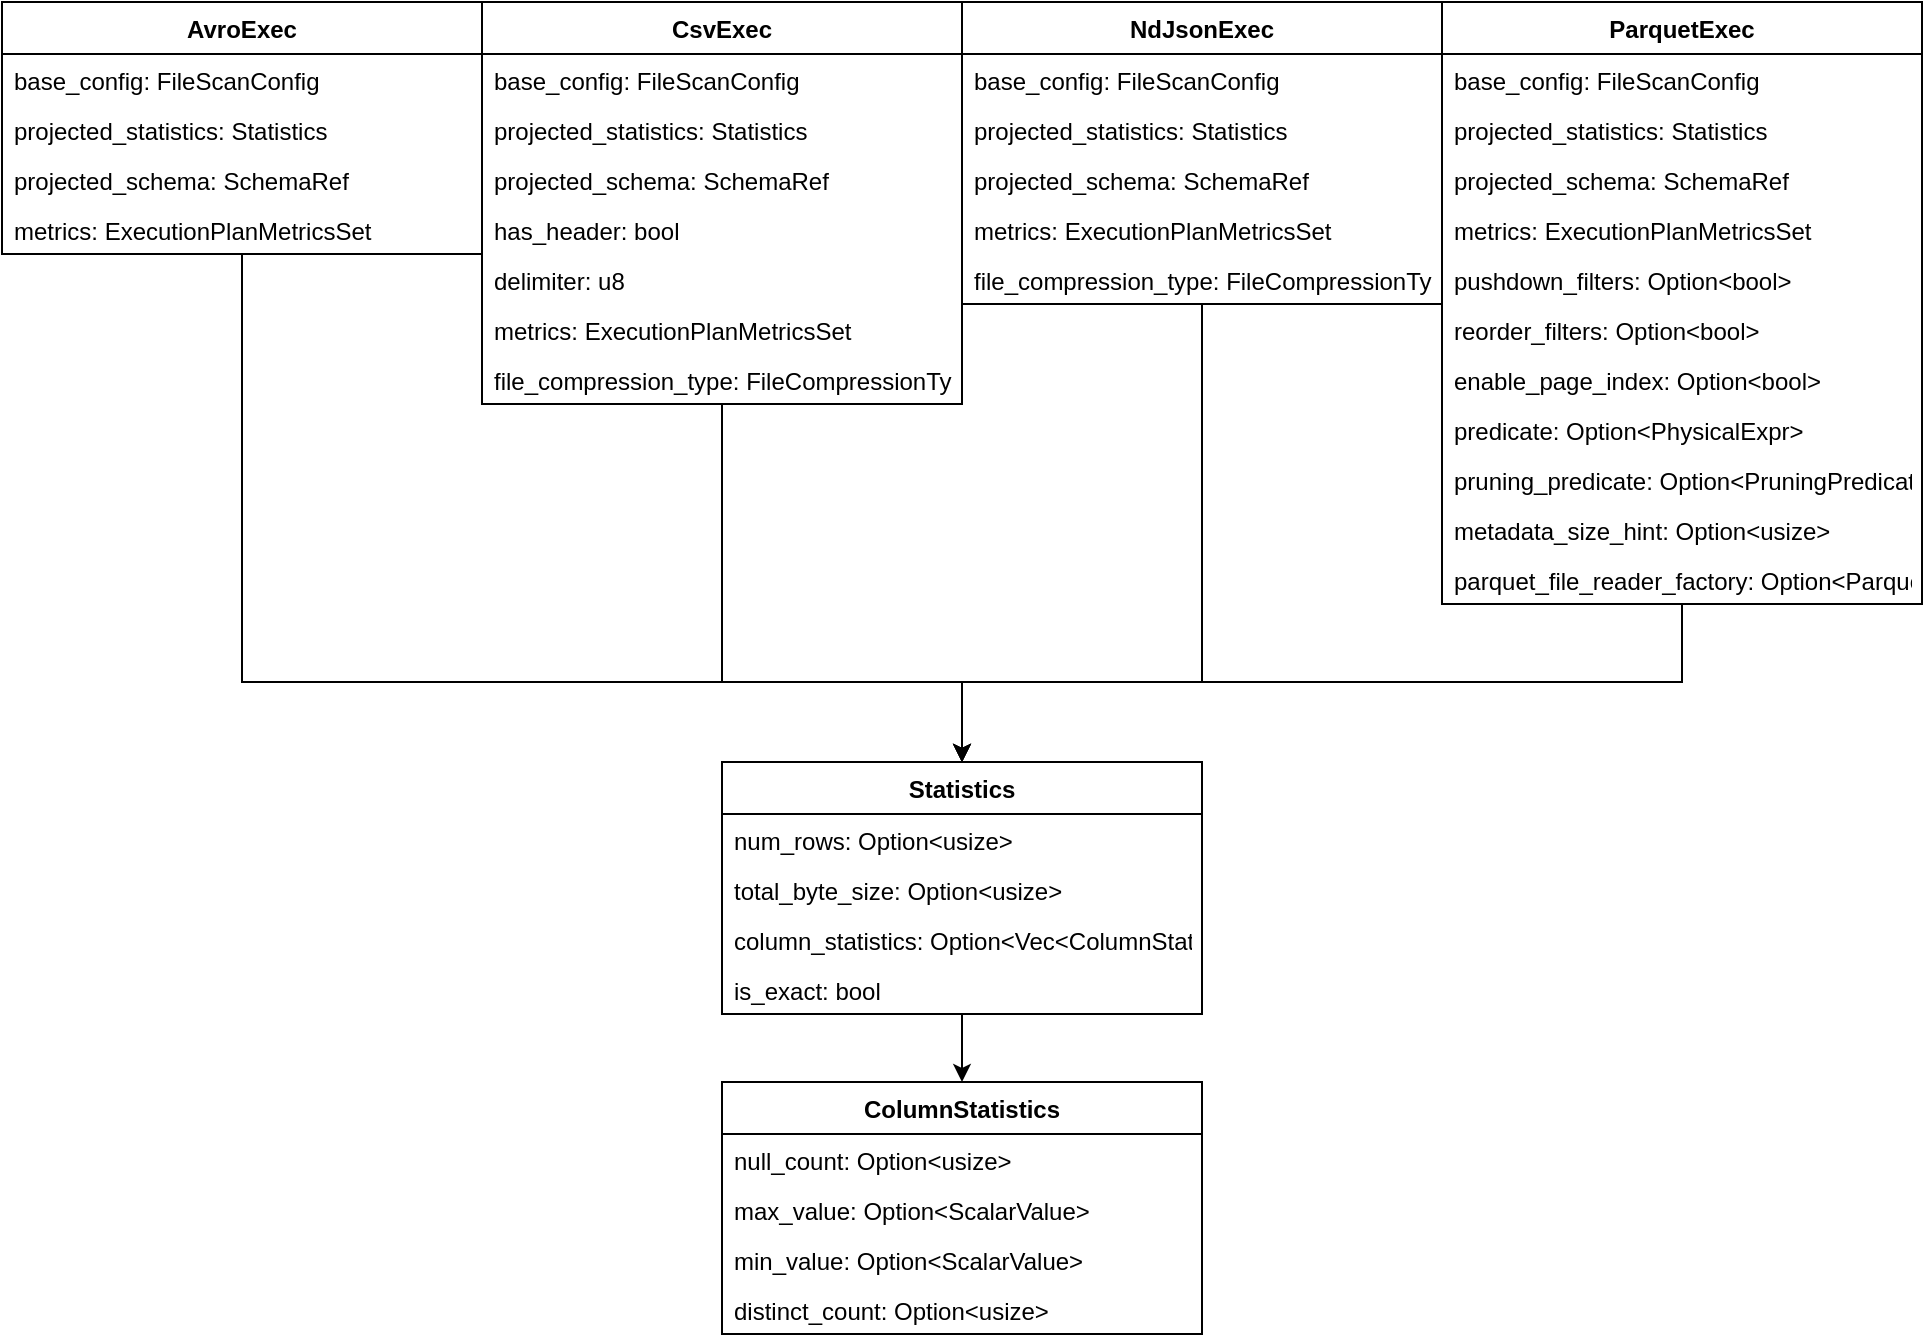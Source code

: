 <mxfile version="20.8.16" type="device"><diagram name="第 1 页" id="l-p7ZvX-zxbgYpu_3SUk"><mxGraphModel dx="892" dy="674" grid="1" gridSize="10" guides="1" tooltips="1" connect="1" arrows="1" fold="1" page="1" pageScale="1" pageWidth="1654" pageHeight="2336" math="0" shadow="0"><root><mxCell id="0"/><mxCell id="1" parent="0"/><mxCell id="dgf3Z9NLmuhWjci-CC2I-98" style="edgeStyle=orthogonalEdgeStyle;rounded=0;orthogonalLoop=1;jettySize=auto;html=1;entryX=0.5;entryY=0;entryDx=0;entryDy=0;" parent="1" source="dgf3Z9NLmuhWjci-CC2I-1" target="dgf3Z9NLmuhWjci-CC2I-86" edge="1"><mxGeometry relative="1" as="geometry"><mxPoint x="400" y="940" as="targetPoint"/><Array as="points"><mxPoint x="360" y="900"/><mxPoint x="720" y="900"/></Array></mxGeometry></mxCell><mxCell id="dgf3Z9NLmuhWjci-CC2I-1" value="AvroExec" style="swimlane;fontStyle=1;align=center;verticalAlign=top;childLayout=stackLayout;horizontal=1;startSize=26;horizontalStack=0;resizeParent=1;resizeLast=0;collapsible=1;marginBottom=0;rounded=0;shadow=0;strokeWidth=1;spacing=2;" parent="1" vertex="1"><mxGeometry x="240" y="560" width="240" height="126" as="geometry"><mxRectangle x="550" y="140" width="160" height="26" as="alternateBounds"/></mxGeometry></mxCell><mxCell id="dgf3Z9NLmuhWjci-CC2I-2" value="base_config: FileScanConfig&#10;" style="text;align=left;verticalAlign=top;spacingLeft=4;spacingRight=4;overflow=hidden;rotatable=0;points=[[0,0.5],[1,0.5]];portConstraint=eastwest;" parent="dgf3Z9NLmuhWjci-CC2I-1" vertex="1"><mxGeometry y="26" width="240" height="25" as="geometry"/></mxCell><mxCell id="dgf3Z9NLmuhWjci-CC2I-3" value="projected_statistics: Statistics" style="text;align=left;verticalAlign=top;spacingLeft=4;spacingRight=4;overflow=hidden;rotatable=0;points=[[0,0.5],[1,0.5]];portConstraint=eastwest;" parent="dgf3Z9NLmuhWjci-CC2I-1" vertex="1"><mxGeometry y="51" width="240" height="25" as="geometry"/></mxCell><mxCell id="dgf3Z9NLmuhWjci-CC2I-4" value="projected_schema: SchemaRef" style="text;align=left;verticalAlign=top;spacingLeft=4;spacingRight=4;overflow=hidden;rotatable=0;points=[[0,0.5],[1,0.5]];portConstraint=eastwest;" parent="dgf3Z9NLmuhWjci-CC2I-1" vertex="1"><mxGeometry y="76" width="240" height="25" as="geometry"/></mxCell><mxCell id="dgf3Z9NLmuhWjci-CC2I-7" value="metrics: ExecutionPlanMetricsSet" style="text;align=left;verticalAlign=top;spacingLeft=4;spacingRight=4;overflow=hidden;rotatable=0;points=[[0,0.5],[1,0.5]];portConstraint=eastwest;" parent="dgf3Z9NLmuhWjci-CC2I-1" vertex="1"><mxGeometry y="101" width="240" height="25" as="geometry"/></mxCell><mxCell id="dgf3Z9NLmuhWjci-CC2I-101" style="edgeStyle=orthogonalEdgeStyle;rounded=0;orthogonalLoop=1;jettySize=auto;html=1;entryX=0.5;entryY=0;entryDx=0;entryDy=0;" parent="1" source="dgf3Z9NLmuhWjci-CC2I-59" target="dgf3Z9NLmuhWjci-CC2I-86" edge="1"><mxGeometry relative="1" as="geometry"><Array as="points"><mxPoint x="600" y="900"/><mxPoint x="720" y="900"/></Array></mxGeometry></mxCell><mxCell id="dgf3Z9NLmuhWjci-CC2I-59" value="CsvExec" style="swimlane;fontStyle=1;align=center;verticalAlign=top;childLayout=stackLayout;horizontal=1;startSize=26;horizontalStack=0;resizeParent=1;resizeLast=0;collapsible=1;marginBottom=0;rounded=0;shadow=0;strokeWidth=1;spacing=2;" parent="1" vertex="1"><mxGeometry x="480" y="560" width="240" height="201" as="geometry"><mxRectangle x="550" y="140" width="160" height="26" as="alternateBounds"/></mxGeometry></mxCell><mxCell id="dgf3Z9NLmuhWjci-CC2I-60" value="base_config: FileScanConfig&#10;" style="text;align=left;verticalAlign=top;spacingLeft=4;spacingRight=4;overflow=hidden;rotatable=0;points=[[0,0.5],[1,0.5]];portConstraint=eastwest;" parent="dgf3Z9NLmuhWjci-CC2I-59" vertex="1"><mxGeometry y="26" width="240" height="25" as="geometry"/></mxCell><mxCell id="dgf3Z9NLmuhWjci-CC2I-61" value="projected_statistics: Statistics" style="text;align=left;verticalAlign=top;spacingLeft=4;spacingRight=4;overflow=hidden;rotatable=0;points=[[0,0.5],[1,0.5]];portConstraint=eastwest;" parent="dgf3Z9NLmuhWjci-CC2I-59" vertex="1"><mxGeometry y="51" width="240" height="25" as="geometry"/></mxCell><mxCell id="dgf3Z9NLmuhWjci-CC2I-62" value="projected_schema: SchemaRef" style="text;align=left;verticalAlign=top;spacingLeft=4;spacingRight=4;overflow=hidden;rotatable=0;points=[[0,0.5],[1,0.5]];portConstraint=eastwest;" parent="dgf3Z9NLmuhWjci-CC2I-59" vertex="1"><mxGeometry y="76" width="240" height="25" as="geometry"/></mxCell><mxCell id="dgf3Z9NLmuhWjci-CC2I-65" value="has_header: bool&#10;" style="text;align=left;verticalAlign=top;spacingLeft=4;spacingRight=4;overflow=hidden;rotatable=0;points=[[0,0.5],[1,0.5]];portConstraint=eastwest;" parent="dgf3Z9NLmuhWjci-CC2I-59" vertex="1"><mxGeometry y="101" width="240" height="25" as="geometry"/></mxCell><mxCell id="dgf3Z9NLmuhWjci-CC2I-66" value="delimiter: u8&#10;" style="text;align=left;verticalAlign=top;spacingLeft=4;spacingRight=4;overflow=hidden;rotatable=0;points=[[0,0.5],[1,0.5]];portConstraint=eastwest;" parent="dgf3Z9NLmuhWjci-CC2I-59" vertex="1"><mxGeometry y="126" width="240" height="25" as="geometry"/></mxCell><mxCell id="dgf3Z9NLmuhWjci-CC2I-63" value="metrics: ExecutionPlanMetricsSet" style="text;align=left;verticalAlign=top;spacingLeft=4;spacingRight=4;overflow=hidden;rotatable=0;points=[[0,0.5],[1,0.5]];portConstraint=eastwest;" parent="dgf3Z9NLmuhWjci-CC2I-59" vertex="1"><mxGeometry y="151" width="240" height="25" as="geometry"/></mxCell><mxCell id="dgf3Z9NLmuhWjci-CC2I-67" value="file_compression_type: FileCompressionType&#10;" style="text;align=left;verticalAlign=top;spacingLeft=4;spacingRight=4;overflow=hidden;rotatable=0;points=[[0,0.5],[1,0.5]];portConstraint=eastwest;" parent="dgf3Z9NLmuhWjci-CC2I-59" vertex="1"><mxGeometry y="176" width="240" height="25" as="geometry"/></mxCell><mxCell id="dgf3Z9NLmuhWjci-CC2I-100" style="edgeStyle=orthogonalEdgeStyle;rounded=0;orthogonalLoop=1;jettySize=auto;html=1;entryX=0.5;entryY=0;entryDx=0;entryDy=0;entryPerimeter=0;" parent="1" source="dgf3Z9NLmuhWjci-CC2I-68" target="dgf3Z9NLmuhWjci-CC2I-86" edge="1"><mxGeometry relative="1" as="geometry"><Array as="points"><mxPoint x="840" y="900"/><mxPoint x="720" y="900"/></Array></mxGeometry></mxCell><mxCell id="dgf3Z9NLmuhWjci-CC2I-68" value="NdJsonExec" style="swimlane;fontStyle=1;align=center;verticalAlign=top;childLayout=stackLayout;horizontal=1;startSize=26;horizontalStack=0;resizeParent=1;resizeLast=0;collapsible=1;marginBottom=0;rounded=0;shadow=0;strokeWidth=1;spacing=2;" parent="1" vertex="1"><mxGeometry x="720" y="560" width="240" height="151" as="geometry"><mxRectangle x="550" y="140" width="160" height="26" as="alternateBounds"/></mxGeometry></mxCell><mxCell id="dgf3Z9NLmuhWjci-CC2I-69" value="base_config: FileScanConfig&#10;" style="text;align=left;verticalAlign=top;spacingLeft=4;spacingRight=4;overflow=hidden;rotatable=0;points=[[0,0.5],[1,0.5]];portConstraint=eastwest;" parent="dgf3Z9NLmuhWjci-CC2I-68" vertex="1"><mxGeometry y="26" width="240" height="25" as="geometry"/></mxCell><mxCell id="dgf3Z9NLmuhWjci-CC2I-70" value="projected_statistics: Statistics" style="text;align=left;verticalAlign=top;spacingLeft=4;spacingRight=4;overflow=hidden;rotatable=0;points=[[0,0.5],[1,0.5]];portConstraint=eastwest;" parent="dgf3Z9NLmuhWjci-CC2I-68" vertex="1"><mxGeometry y="51" width="240" height="25" as="geometry"/></mxCell><mxCell id="dgf3Z9NLmuhWjci-CC2I-71" value="projected_schema: SchemaRef" style="text;align=left;verticalAlign=top;spacingLeft=4;spacingRight=4;overflow=hidden;rotatable=0;points=[[0,0.5],[1,0.5]];portConstraint=eastwest;" parent="dgf3Z9NLmuhWjci-CC2I-68" vertex="1"><mxGeometry y="76" width="240" height="25" as="geometry"/></mxCell><mxCell id="dgf3Z9NLmuhWjci-CC2I-72" value="metrics: ExecutionPlanMetricsSet" style="text;align=left;verticalAlign=top;spacingLeft=4;spacingRight=4;overflow=hidden;rotatable=0;points=[[0,0.5],[1,0.5]];portConstraint=eastwest;" parent="dgf3Z9NLmuhWjci-CC2I-68" vertex="1"><mxGeometry y="101" width="240" height="25" as="geometry"/></mxCell><mxCell id="dgf3Z9NLmuhWjci-CC2I-73" value="file_compression_type: FileCompressionType&#10;" style="text;align=left;verticalAlign=top;spacingLeft=4;spacingRight=4;overflow=hidden;rotatable=0;points=[[0,0.5],[1,0.5]];portConstraint=eastwest;" parent="dgf3Z9NLmuhWjci-CC2I-68" vertex="1"><mxGeometry y="126" width="240" height="25" as="geometry"/></mxCell><mxCell id="dgf3Z9NLmuhWjci-CC2I-99" style="edgeStyle=orthogonalEdgeStyle;rounded=0;orthogonalLoop=1;jettySize=auto;html=1;" parent="1" source="dgf3Z9NLmuhWjci-CC2I-74" target="dgf3Z9NLmuhWjci-CC2I-86" edge="1"><mxGeometry relative="1" as="geometry"><Array as="points"><mxPoint x="1080" y="900"/><mxPoint x="720" y="900"/></Array></mxGeometry></mxCell><mxCell id="dgf3Z9NLmuhWjci-CC2I-74" value="ParquetExec" style="swimlane;fontStyle=1;align=center;verticalAlign=top;childLayout=stackLayout;horizontal=1;startSize=26;horizontalStack=0;resizeParent=1;resizeLast=0;collapsible=1;marginBottom=0;rounded=0;shadow=0;strokeWidth=1;spacing=2;" parent="1" vertex="1"><mxGeometry x="960" y="560" width="240" height="301" as="geometry"><mxRectangle x="550" y="140" width="160" height="26" as="alternateBounds"/></mxGeometry></mxCell><mxCell id="dgf3Z9NLmuhWjci-CC2I-75" value="base_config: FileScanConfig&#10;" style="text;align=left;verticalAlign=top;spacingLeft=4;spacingRight=4;overflow=hidden;rotatable=0;points=[[0,0.5],[1,0.5]];portConstraint=eastwest;" parent="dgf3Z9NLmuhWjci-CC2I-74" vertex="1"><mxGeometry y="26" width="240" height="25" as="geometry"/></mxCell><mxCell id="dgf3Z9NLmuhWjci-CC2I-76" value="projected_statistics: Statistics" style="text;align=left;verticalAlign=top;spacingLeft=4;spacingRight=4;overflow=hidden;rotatable=0;points=[[0,0.5],[1,0.5]];portConstraint=eastwest;" parent="dgf3Z9NLmuhWjci-CC2I-74" vertex="1"><mxGeometry y="51" width="240" height="25" as="geometry"/></mxCell><mxCell id="dgf3Z9NLmuhWjci-CC2I-77" value="projected_schema: SchemaRef" style="text;align=left;verticalAlign=top;spacingLeft=4;spacingRight=4;overflow=hidden;rotatable=0;points=[[0,0.5],[1,0.5]];portConstraint=eastwest;" parent="dgf3Z9NLmuhWjci-CC2I-74" vertex="1"><mxGeometry y="76" width="240" height="25" as="geometry"/></mxCell><mxCell id="dgf3Z9NLmuhWjci-CC2I-78" value="metrics: ExecutionPlanMetricsSet" style="text;align=left;verticalAlign=top;spacingLeft=4;spacingRight=4;overflow=hidden;rotatable=0;points=[[0,0.5],[1,0.5]];portConstraint=eastwest;" parent="dgf3Z9NLmuhWjci-CC2I-74" vertex="1"><mxGeometry y="101" width="240" height="25" as="geometry"/></mxCell><mxCell id="dgf3Z9NLmuhWjci-CC2I-82" value="pushdown_filters: Option&lt;bool&gt;&#10;" style="text;align=left;verticalAlign=top;spacingLeft=4;spacingRight=4;overflow=hidden;rotatable=0;points=[[0,0.5],[1,0.5]];portConstraint=eastwest;" parent="dgf3Z9NLmuhWjci-CC2I-74" vertex="1"><mxGeometry y="126" width="240" height="25" as="geometry"/></mxCell><mxCell id="dgf3Z9NLmuhWjci-CC2I-83" value="reorder_filters: Option&lt;bool&gt;&#10;" style="text;align=left;verticalAlign=top;spacingLeft=4;spacingRight=4;overflow=hidden;rotatable=0;points=[[0,0.5],[1,0.5]];portConstraint=eastwest;" parent="dgf3Z9NLmuhWjci-CC2I-74" vertex="1"><mxGeometry y="151" width="240" height="25" as="geometry"/></mxCell><mxCell id="dgf3Z9NLmuhWjci-CC2I-84" value="enable_page_index: Option&lt;bool&gt;&#10;" style="text;align=left;verticalAlign=top;spacingLeft=4;spacingRight=4;overflow=hidden;rotatable=0;points=[[0,0.5],[1,0.5]];portConstraint=eastwest;" parent="dgf3Z9NLmuhWjci-CC2I-74" vertex="1"><mxGeometry y="176" width="240" height="25" as="geometry"/></mxCell><mxCell id="dgf3Z9NLmuhWjci-CC2I-80" value="predicate: Option&lt;PhysicalExpr&gt;&#10;" style="text;align=left;verticalAlign=top;spacingLeft=4;spacingRight=4;overflow=hidden;rotatable=0;points=[[0,0.5],[1,0.5]];portConstraint=eastwest;" parent="dgf3Z9NLmuhWjci-CC2I-74" vertex="1"><mxGeometry y="201" width="240" height="25" as="geometry"/></mxCell><mxCell id="dgf3Z9NLmuhWjci-CC2I-81" value="pruning_predicate: Option&lt;PruningPredicate&gt;&#10;" style="text;align=left;verticalAlign=top;spacingLeft=4;spacingRight=4;overflow=hidden;rotatable=0;points=[[0,0.5],[1,0.5]];portConstraint=eastwest;" parent="dgf3Z9NLmuhWjci-CC2I-74" vertex="1"><mxGeometry y="226" width="240" height="25" as="geometry"/></mxCell><mxCell id="dgf3Z9NLmuhWjci-CC2I-79" value="metadata_size_hint: Option&lt;usize&gt;&#10;" style="text;align=left;verticalAlign=top;spacingLeft=4;spacingRight=4;overflow=hidden;rotatable=0;points=[[0,0.5],[1,0.5]];portConstraint=eastwest;" parent="dgf3Z9NLmuhWjci-CC2I-74" vertex="1"><mxGeometry y="251" width="240" height="25" as="geometry"/></mxCell><mxCell id="dgf3Z9NLmuhWjci-CC2I-85" value="parquet_file_reader_factory: Option&lt;ParquetFileReaderFactory&gt;&#10;" style="text;align=left;verticalAlign=top;spacingLeft=4;spacingRight=4;overflow=hidden;rotatable=0;points=[[0,0.5],[1,0.5]];portConstraint=eastwest;" parent="dgf3Z9NLmuhWjci-CC2I-74" vertex="1"><mxGeometry y="276" width="240" height="25" as="geometry"/></mxCell><mxCell id="dgf3Z9NLmuhWjci-CC2I-97" style="edgeStyle=orthogonalEdgeStyle;rounded=0;orthogonalLoop=1;jettySize=auto;html=1;entryX=0.5;entryY=0;entryDx=0;entryDy=0;" parent="1" source="dgf3Z9NLmuhWjci-CC2I-86" target="dgf3Z9NLmuhWjci-CC2I-91" edge="1"><mxGeometry relative="1" as="geometry"/></mxCell><mxCell id="dgf3Z9NLmuhWjci-CC2I-86" value="Statistics" style="swimlane;fontStyle=1;align=center;verticalAlign=top;childLayout=stackLayout;horizontal=1;startSize=26;horizontalStack=0;resizeParent=1;resizeLast=0;collapsible=1;marginBottom=0;rounded=0;shadow=0;strokeWidth=1;spacing=2;" parent="1" vertex="1"><mxGeometry x="600" y="940" width="240" height="126" as="geometry"><mxRectangle x="550" y="140" width="160" height="26" as="alternateBounds"/></mxGeometry></mxCell><mxCell id="dgf3Z9NLmuhWjci-CC2I-87" value="num_rows: Option&lt;usize&gt;" style="text;align=left;verticalAlign=top;spacingLeft=4;spacingRight=4;overflow=hidden;rotatable=0;points=[[0,0.5],[1,0.5]];portConstraint=eastwest;" parent="dgf3Z9NLmuhWjci-CC2I-86" vertex="1"><mxGeometry y="26" width="240" height="25" as="geometry"/></mxCell><mxCell id="dgf3Z9NLmuhWjci-CC2I-88" value="total_byte_size: Option&lt;usize&gt;" style="text;align=left;verticalAlign=top;spacingLeft=4;spacingRight=4;overflow=hidden;rotatable=0;points=[[0,0.5],[1,0.5]];portConstraint=eastwest;" parent="dgf3Z9NLmuhWjci-CC2I-86" vertex="1"><mxGeometry y="51" width="240" height="25" as="geometry"/></mxCell><mxCell id="dgf3Z9NLmuhWjci-CC2I-89" value="column_statistics: Option&lt;Vec&lt;ColumnStatistics&gt;&gt;" style="text;align=left;verticalAlign=top;spacingLeft=4;spacingRight=4;overflow=hidden;rotatable=0;points=[[0,0.5],[1,0.5]];portConstraint=eastwest;" parent="dgf3Z9NLmuhWjci-CC2I-86" vertex="1"><mxGeometry y="76" width="240" height="25" as="geometry"/></mxCell><mxCell id="dgf3Z9NLmuhWjci-CC2I-90" value="is_exact: bool" style="text;align=left;verticalAlign=top;spacingLeft=4;spacingRight=4;overflow=hidden;rotatable=0;points=[[0,0.5],[1,0.5]];portConstraint=eastwest;" parent="dgf3Z9NLmuhWjci-CC2I-86" vertex="1"><mxGeometry y="101" width="240" height="25" as="geometry"/></mxCell><mxCell id="dgf3Z9NLmuhWjci-CC2I-91" value="ColumnStatistics&#10;" style="swimlane;fontStyle=1;align=center;verticalAlign=top;childLayout=stackLayout;horizontal=1;startSize=26;horizontalStack=0;resizeParent=1;resizeLast=0;collapsible=1;marginBottom=0;rounded=0;shadow=0;strokeWidth=1;spacing=2;" parent="1" vertex="1"><mxGeometry x="600" y="1100" width="240" height="126" as="geometry"><mxRectangle x="550" y="140" width="160" height="26" as="alternateBounds"/></mxGeometry></mxCell><mxCell id="dgf3Z9NLmuhWjci-CC2I-92" value="null_count: Option&lt;usize&gt;" style="text;align=left;verticalAlign=top;spacingLeft=4;spacingRight=4;overflow=hidden;rotatable=0;points=[[0,0.5],[1,0.5]];portConstraint=eastwest;" parent="dgf3Z9NLmuhWjci-CC2I-91" vertex="1"><mxGeometry y="26" width="240" height="25" as="geometry"/></mxCell><mxCell id="dgf3Z9NLmuhWjci-CC2I-93" value="max_value: Option&lt;ScalarValue&gt;" style="text;align=left;verticalAlign=top;spacingLeft=4;spacingRight=4;overflow=hidden;rotatable=0;points=[[0,0.5],[1,0.5]];portConstraint=eastwest;" parent="dgf3Z9NLmuhWjci-CC2I-91" vertex="1"><mxGeometry y="51" width="240" height="25" as="geometry"/></mxCell><mxCell id="dgf3Z9NLmuhWjci-CC2I-94" value="min_value: Option&lt;ScalarValue&gt;" style="text;align=left;verticalAlign=top;spacingLeft=4;spacingRight=4;overflow=hidden;rotatable=0;points=[[0,0.5],[1,0.5]];portConstraint=eastwest;" parent="dgf3Z9NLmuhWjci-CC2I-91" vertex="1"><mxGeometry y="76" width="240" height="25" as="geometry"/></mxCell><mxCell id="dgf3Z9NLmuhWjci-CC2I-95" value="distinct_count: Option&lt;usize&gt;&#10;" style="text;align=left;verticalAlign=top;spacingLeft=4;spacingRight=4;overflow=hidden;rotatable=0;points=[[0,0.5],[1,0.5]];portConstraint=eastwest;" parent="dgf3Z9NLmuhWjci-CC2I-91" vertex="1"><mxGeometry y="101" width="240" height="25" as="geometry"/></mxCell></root></mxGraphModel></diagram></mxfile>